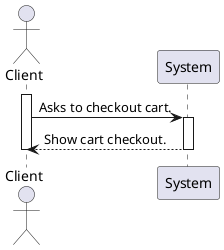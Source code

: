 @startuml ViewPurchasedPhotos

actor Client
participant System

activate Client
Client -> System: Asks to checkout cart.
activate System
System --> Client: Show cart checkout.
deactivate System
deactivate Client

@enduml